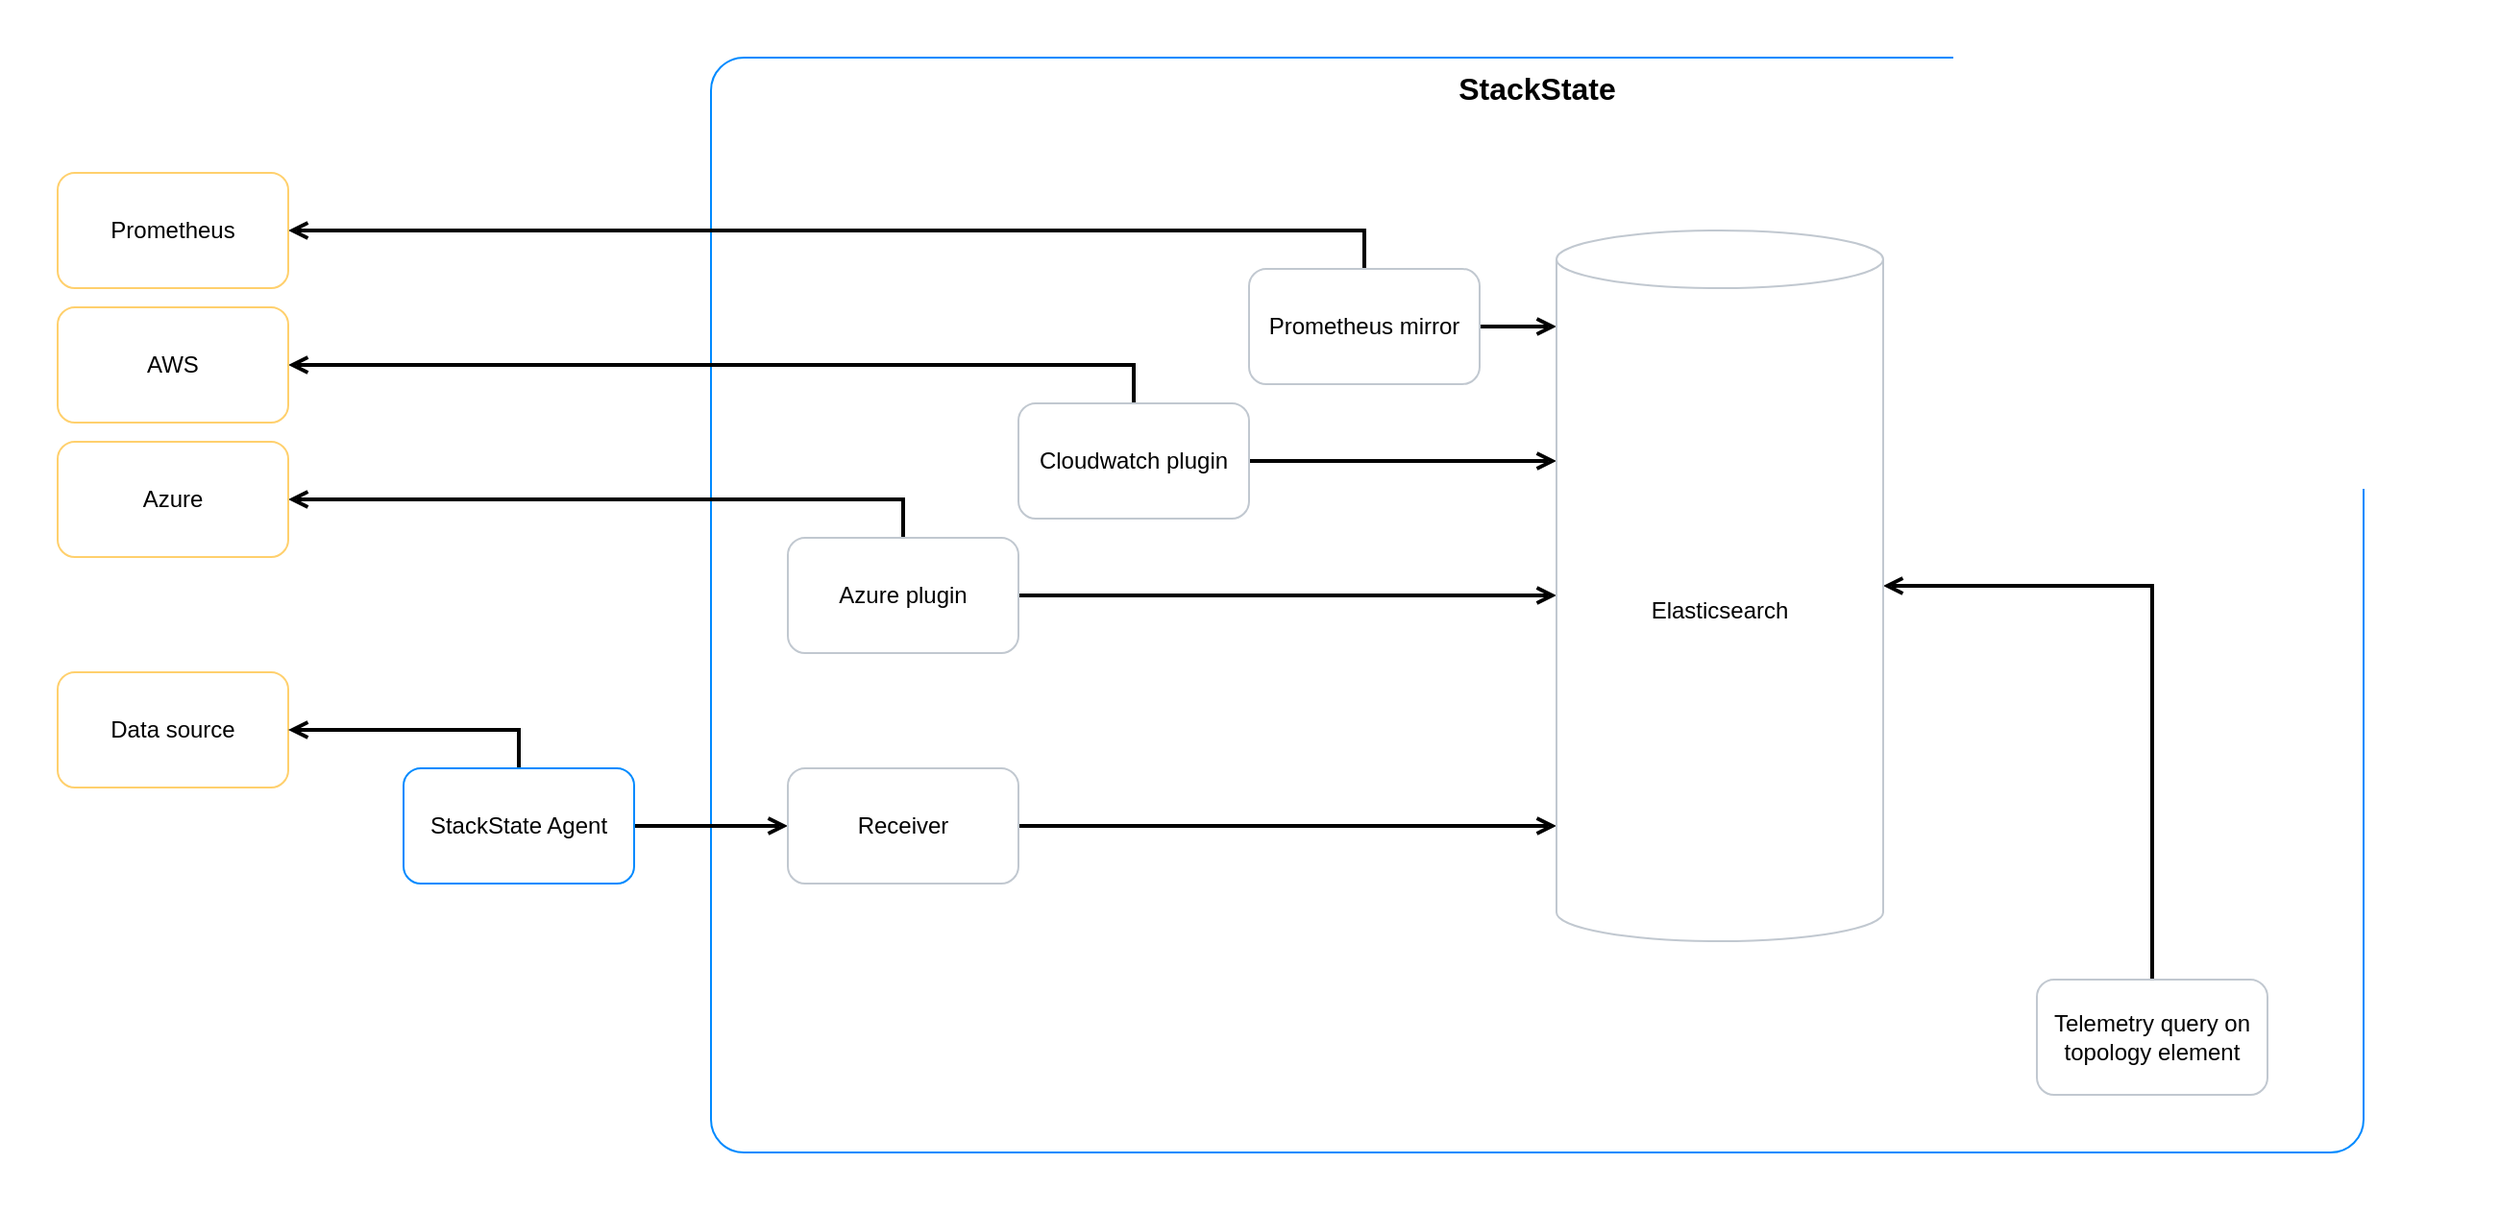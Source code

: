 <mxfile version="15.7.4" type="device"><diagram id="Rizl4fCTSzAdS1nqMPDG" name="Page-1"><mxGraphModel dx="2666" dy="890" grid="1" gridSize="10" guides="1" tooltips="1" connect="1" arrows="1" fold="1" page="1" pageScale="1" pageWidth="1169" pageHeight="827" math="0" shadow="0"><root><mxCell id="0"/><mxCell id="1" parent="0"/><mxCell id="-UeMHbbpykJV2grXaCb_-17" value="" style="rounded=0;whiteSpace=wrap;html=1;strokeColor=none;strokeWidth=3;fontSize=14;verticalAlign=top;" vertex="1" parent="1"><mxGeometry x="-90" y="150" width="1300" height="630" as="geometry"/></mxCell><mxCell id="-UeMHbbpykJV2grXaCb_-4" value="&lt;b&gt;&lt;font style=&quot;font-size: 16px&quot;&gt;StackState&lt;/font&gt;&lt;/b&gt;" style="rounded=1;whiteSpace=wrap;html=1;strokeWidth=1;strokeColor=#008AFF;arcSize=3;verticalAlign=top;" vertex="1" parent="1"><mxGeometry x="280" y="180" width="860" height="570" as="geometry"/></mxCell><mxCell id="-UeMHbbpykJV2grXaCb_-15" style="edgeStyle=orthogonalEdgeStyle;rounded=0;orthogonalLoop=1;jettySize=auto;html=1;entryX=1;entryY=0.5;entryDx=0;entryDy=0;entryPerimeter=0;fontSize=14;endArrow=open;endFill=0;strokeWidth=2;exitX=0.5;exitY=0;exitDx=0;exitDy=0;" edge="1" parent="1" source="-UeMHbbpykJV2grXaCb_-14" target="-UeMHbbpykJV2grXaCb_-6"><mxGeometry relative="1" as="geometry"/></mxCell><mxCell id="-UeMHbbpykJV2grXaCb_-14" value="Telemetry query on topology element" style="rounded=1;whiteSpace=wrap;html=1;strokeColor=#C1C8D0;strokeWidth=1;" vertex="1" parent="1"><mxGeometry x="970" y="660" width="120" height="60" as="geometry"/></mxCell><mxCell id="-UeMHbbpykJV2grXaCb_-23" style="edgeStyle=orthogonalEdgeStyle;rounded=0;orthogonalLoop=1;jettySize=auto;html=1;fontSize=16;endArrow=open;endFill=0;strokeWidth=2;entryX=1;entryY=0.5;entryDx=0;entryDy=0;exitX=0.5;exitY=0;exitDx=0;exitDy=0;" edge="1" parent="1" source="-UeMHbbpykJV2grXaCb_-18" target="-UeMHbbpykJV2grXaCb_-47"><mxGeometry relative="1" as="geometry"/></mxCell><mxCell id="-UeMHbbpykJV2grXaCb_-45" style="edgeStyle=orthogonalEdgeStyle;rounded=0;orthogonalLoop=1;jettySize=auto;html=1;entryX=0;entryY=0.5;entryDx=0;entryDy=0;fontSize=12;endArrow=open;endFill=0;strokeWidth=2;" edge="1" parent="1" source="-UeMHbbpykJV2grXaCb_-18" target="-UeMHbbpykJV2grXaCb_-44"><mxGeometry relative="1" as="geometry"/></mxCell><mxCell id="-UeMHbbpykJV2grXaCb_-18" value="Prometheus mirror" style="rounded=1;whiteSpace=wrap;html=1;strokeColor=#C1C8D0;strokeWidth=1;" vertex="1" parent="1"><mxGeometry x="560" y="290" width="120" height="60" as="geometry"/></mxCell><mxCell id="-UeMHbbpykJV2grXaCb_-30" style="edgeStyle=orthogonalEdgeStyle;rounded=0;orthogonalLoop=1;jettySize=auto;html=1;entryX=1;entryY=0.5;entryDx=0;entryDy=0;fontSize=16;endArrow=open;endFill=0;strokeWidth=2;exitX=0.5;exitY=0;exitDx=0;exitDy=0;" edge="1" parent="1" source="-UeMHbbpykJV2grXaCb_-19" target="-UeMHbbpykJV2grXaCb_-1"><mxGeometry relative="1" as="geometry"/></mxCell><mxCell id="-UeMHbbpykJV2grXaCb_-42" style="edgeStyle=orthogonalEdgeStyle;rounded=0;orthogonalLoop=1;jettySize=auto;html=1;fontSize=12;endArrow=open;endFill=0;strokeWidth=2;" edge="1" parent="1" source="-UeMHbbpykJV2grXaCb_-19" target="-UeMHbbpykJV2grXaCb_-41"><mxGeometry relative="1" as="geometry"/></mxCell><mxCell id="-UeMHbbpykJV2grXaCb_-19" value="Cloudwatch plugin" style="rounded=1;whiteSpace=wrap;html=1;strokeColor=#C1C8D0;strokeWidth=1;" vertex="1" parent="1"><mxGeometry x="440" y="360" width="120" height="60" as="geometry"/></mxCell><mxCell id="-UeMHbbpykJV2grXaCb_-25" style="edgeStyle=orthogonalEdgeStyle;rounded=0;orthogonalLoop=1;jettySize=auto;html=1;exitX=0.5;exitY=0;exitDx=0;exitDy=0;entryX=1;entryY=0.5;entryDx=0;entryDy=0;fontSize=16;endArrow=open;endFill=0;strokeWidth=2;" edge="1" parent="1" source="-UeMHbbpykJV2grXaCb_-20" target="-UeMHbbpykJV2grXaCb_-21"><mxGeometry relative="1" as="geometry"/></mxCell><mxCell id="-UeMHbbpykJV2grXaCb_-28" style="edgeStyle=orthogonalEdgeStyle;rounded=0;orthogonalLoop=1;jettySize=auto;html=1;exitX=1;exitY=0.5;exitDx=0;exitDy=0;entryX=0;entryY=0.5;entryDx=0;entryDy=0;fontSize=16;endArrow=open;endFill=0;strokeWidth=2;" edge="1" parent="1" source="-UeMHbbpykJV2grXaCb_-20" target="-UeMHbbpykJV2grXaCb_-40"><mxGeometry relative="1" as="geometry"/></mxCell><mxCell id="-UeMHbbpykJV2grXaCb_-20" value="Azure plugin" style="rounded=1;whiteSpace=wrap;html=1;strokeColor=#C1C8D0;strokeWidth=1;" vertex="1" parent="1"><mxGeometry x="320" y="430" width="120" height="60" as="geometry"/></mxCell><mxCell id="-UeMHbbpykJV2grXaCb_-22" value="Data source" style="rounded=1;whiteSpace=wrap;html=1;strokeWidth=1;strokeColor=#FFD06D;" vertex="1" parent="1"><mxGeometry x="-60" y="500" width="120" height="60" as="geometry"/></mxCell><mxCell id="-UeMHbbpykJV2grXaCb_-1" value="AWS" style="rounded=1;whiteSpace=wrap;html=1;strokeWidth=1;strokeColor=#FFD06D;" vertex="1" parent="1"><mxGeometry x="-60" y="310" width="120" height="60" as="geometry"/></mxCell><mxCell id="-UeMHbbpykJV2grXaCb_-21" value="Azure" style="rounded=1;whiteSpace=wrap;html=1;strokeWidth=1;strokeColor=#FFD06D;" vertex="1" parent="1"><mxGeometry x="-60" y="380" width="120" height="60" as="geometry"/></mxCell><mxCell id="-UeMHbbpykJV2grXaCb_-34" style="edgeStyle=orthogonalEdgeStyle;rounded=0;orthogonalLoop=1;jettySize=auto;html=1;entryX=1;entryY=0.5;entryDx=0;entryDy=0;fontSize=12;endArrow=open;endFill=0;strokeWidth=2;exitX=0.5;exitY=0;exitDx=0;exitDy=0;" edge="1" parent="1" source="-UeMHbbpykJV2grXaCb_-31" target="-UeMHbbpykJV2grXaCb_-22"><mxGeometry relative="1" as="geometry"><mxPoint x="130" y="550" as="sourcePoint"/><mxPoint x="60" y="550" as="targetPoint"/></mxGeometry></mxCell><mxCell id="-UeMHbbpykJV2grXaCb_-35" style="edgeStyle=orthogonalEdgeStyle;rounded=0;orthogonalLoop=1;jettySize=auto;html=1;entryX=0;entryY=0.5;entryDx=0;entryDy=0;fontSize=12;endArrow=open;endFill=0;strokeWidth=2;" edge="1" parent="1" source="-UeMHbbpykJV2grXaCb_-31" target="-UeMHbbpykJV2grXaCb_-33"><mxGeometry relative="1" as="geometry"/></mxCell><mxCell id="-UeMHbbpykJV2grXaCb_-31" value="StackState Agent" style="rounded=1;whiteSpace=wrap;html=1;strokeWidth=1;strokeColor=#008AFF;fontSize=12;verticalAlign=middle;" vertex="1" parent="1"><mxGeometry x="120" y="550" width="120" height="60" as="geometry"/></mxCell><mxCell id="-UeMHbbpykJV2grXaCb_-38" style="edgeStyle=orthogonalEdgeStyle;rounded=0;orthogonalLoop=1;jettySize=auto;html=1;entryX=0;entryY=0.5;entryDx=0;entryDy=0;fontSize=12;endArrow=open;endFill=0;strokeWidth=2;" edge="1" parent="1" source="-UeMHbbpykJV2grXaCb_-33" target="-UeMHbbpykJV2grXaCb_-39"><mxGeometry relative="1" as="geometry"/></mxCell><mxCell id="-UeMHbbpykJV2grXaCb_-33" value="Receiver" style="rounded=1;whiteSpace=wrap;html=1;strokeColor=#C1C8D0;strokeWidth=1;" vertex="1" parent="1"><mxGeometry x="320" y="550" width="120" height="60" as="geometry"/></mxCell><mxCell id="-UeMHbbpykJV2grXaCb_-47" value="Prometheus" style="rounded=1;whiteSpace=wrap;html=1;strokeWidth=1;strokeColor=#FFD06D;" vertex="1" parent="1"><mxGeometry x="-60" y="240" width="120" height="60" as="geometry"/></mxCell><mxCell id="-UeMHbbpykJV2grXaCb_-6" value="Elasticsearch" style="shape=cylinder3;whiteSpace=wrap;html=1;boundedLbl=1;backgroundOutline=1;size=15;rounded=0;strokeColor=#C1C8D0;strokeWidth=1;" vertex="1" parent="1"><mxGeometry x="720" y="270" width="170" height="370" as="geometry"/></mxCell><mxCell id="-UeMHbbpykJV2grXaCb_-39" value="" style="rounded=1;whiteSpace=wrap;html=1;strokeColor=none;strokeWidth=1;fillColor=none;" vertex="1" parent="1"><mxGeometry x="720" y="550" width="40" height="60" as="geometry"/></mxCell><mxCell id="-UeMHbbpykJV2grXaCb_-40" value="" style="rounded=1;whiteSpace=wrap;html=1;strokeColor=none;strokeWidth=1;fillColor=none;" vertex="1" parent="1"><mxGeometry x="720" y="430" width="40" height="60" as="geometry"/></mxCell><mxCell id="-UeMHbbpykJV2grXaCb_-41" value="" style="rounded=1;whiteSpace=wrap;html=1;strokeColor=none;strokeWidth=1;fillColor=none;" vertex="1" parent="1"><mxGeometry x="720" y="360" width="40" height="60" as="geometry"/></mxCell><mxCell id="-UeMHbbpykJV2grXaCb_-44" value="" style="rounded=1;whiteSpace=wrap;html=1;strokeColor=none;strokeWidth=1;fillColor=none;" vertex="1" parent="1"><mxGeometry x="720" y="290" width="40" height="60" as="geometry"/></mxCell></root></mxGraphModel></diagram></mxfile>